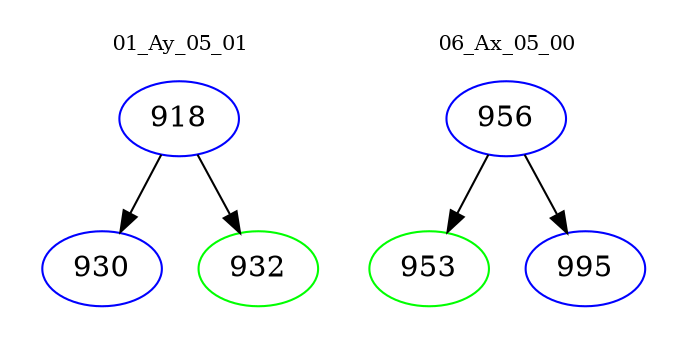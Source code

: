 digraph{
subgraph cluster_0 {
color = white
label = "01_Ay_05_01";
fontsize=10;
T0_918 [label="918", color="blue"]
T0_918 -> T0_930 [color="black"]
T0_930 [label="930", color="blue"]
T0_918 -> T0_932 [color="black"]
T0_932 [label="932", color="green"]
}
subgraph cluster_1 {
color = white
label = "06_Ax_05_00";
fontsize=10;
T1_956 [label="956", color="blue"]
T1_956 -> T1_953 [color="black"]
T1_953 [label="953", color="green"]
T1_956 -> T1_995 [color="black"]
T1_995 [label="995", color="blue"]
}
}
